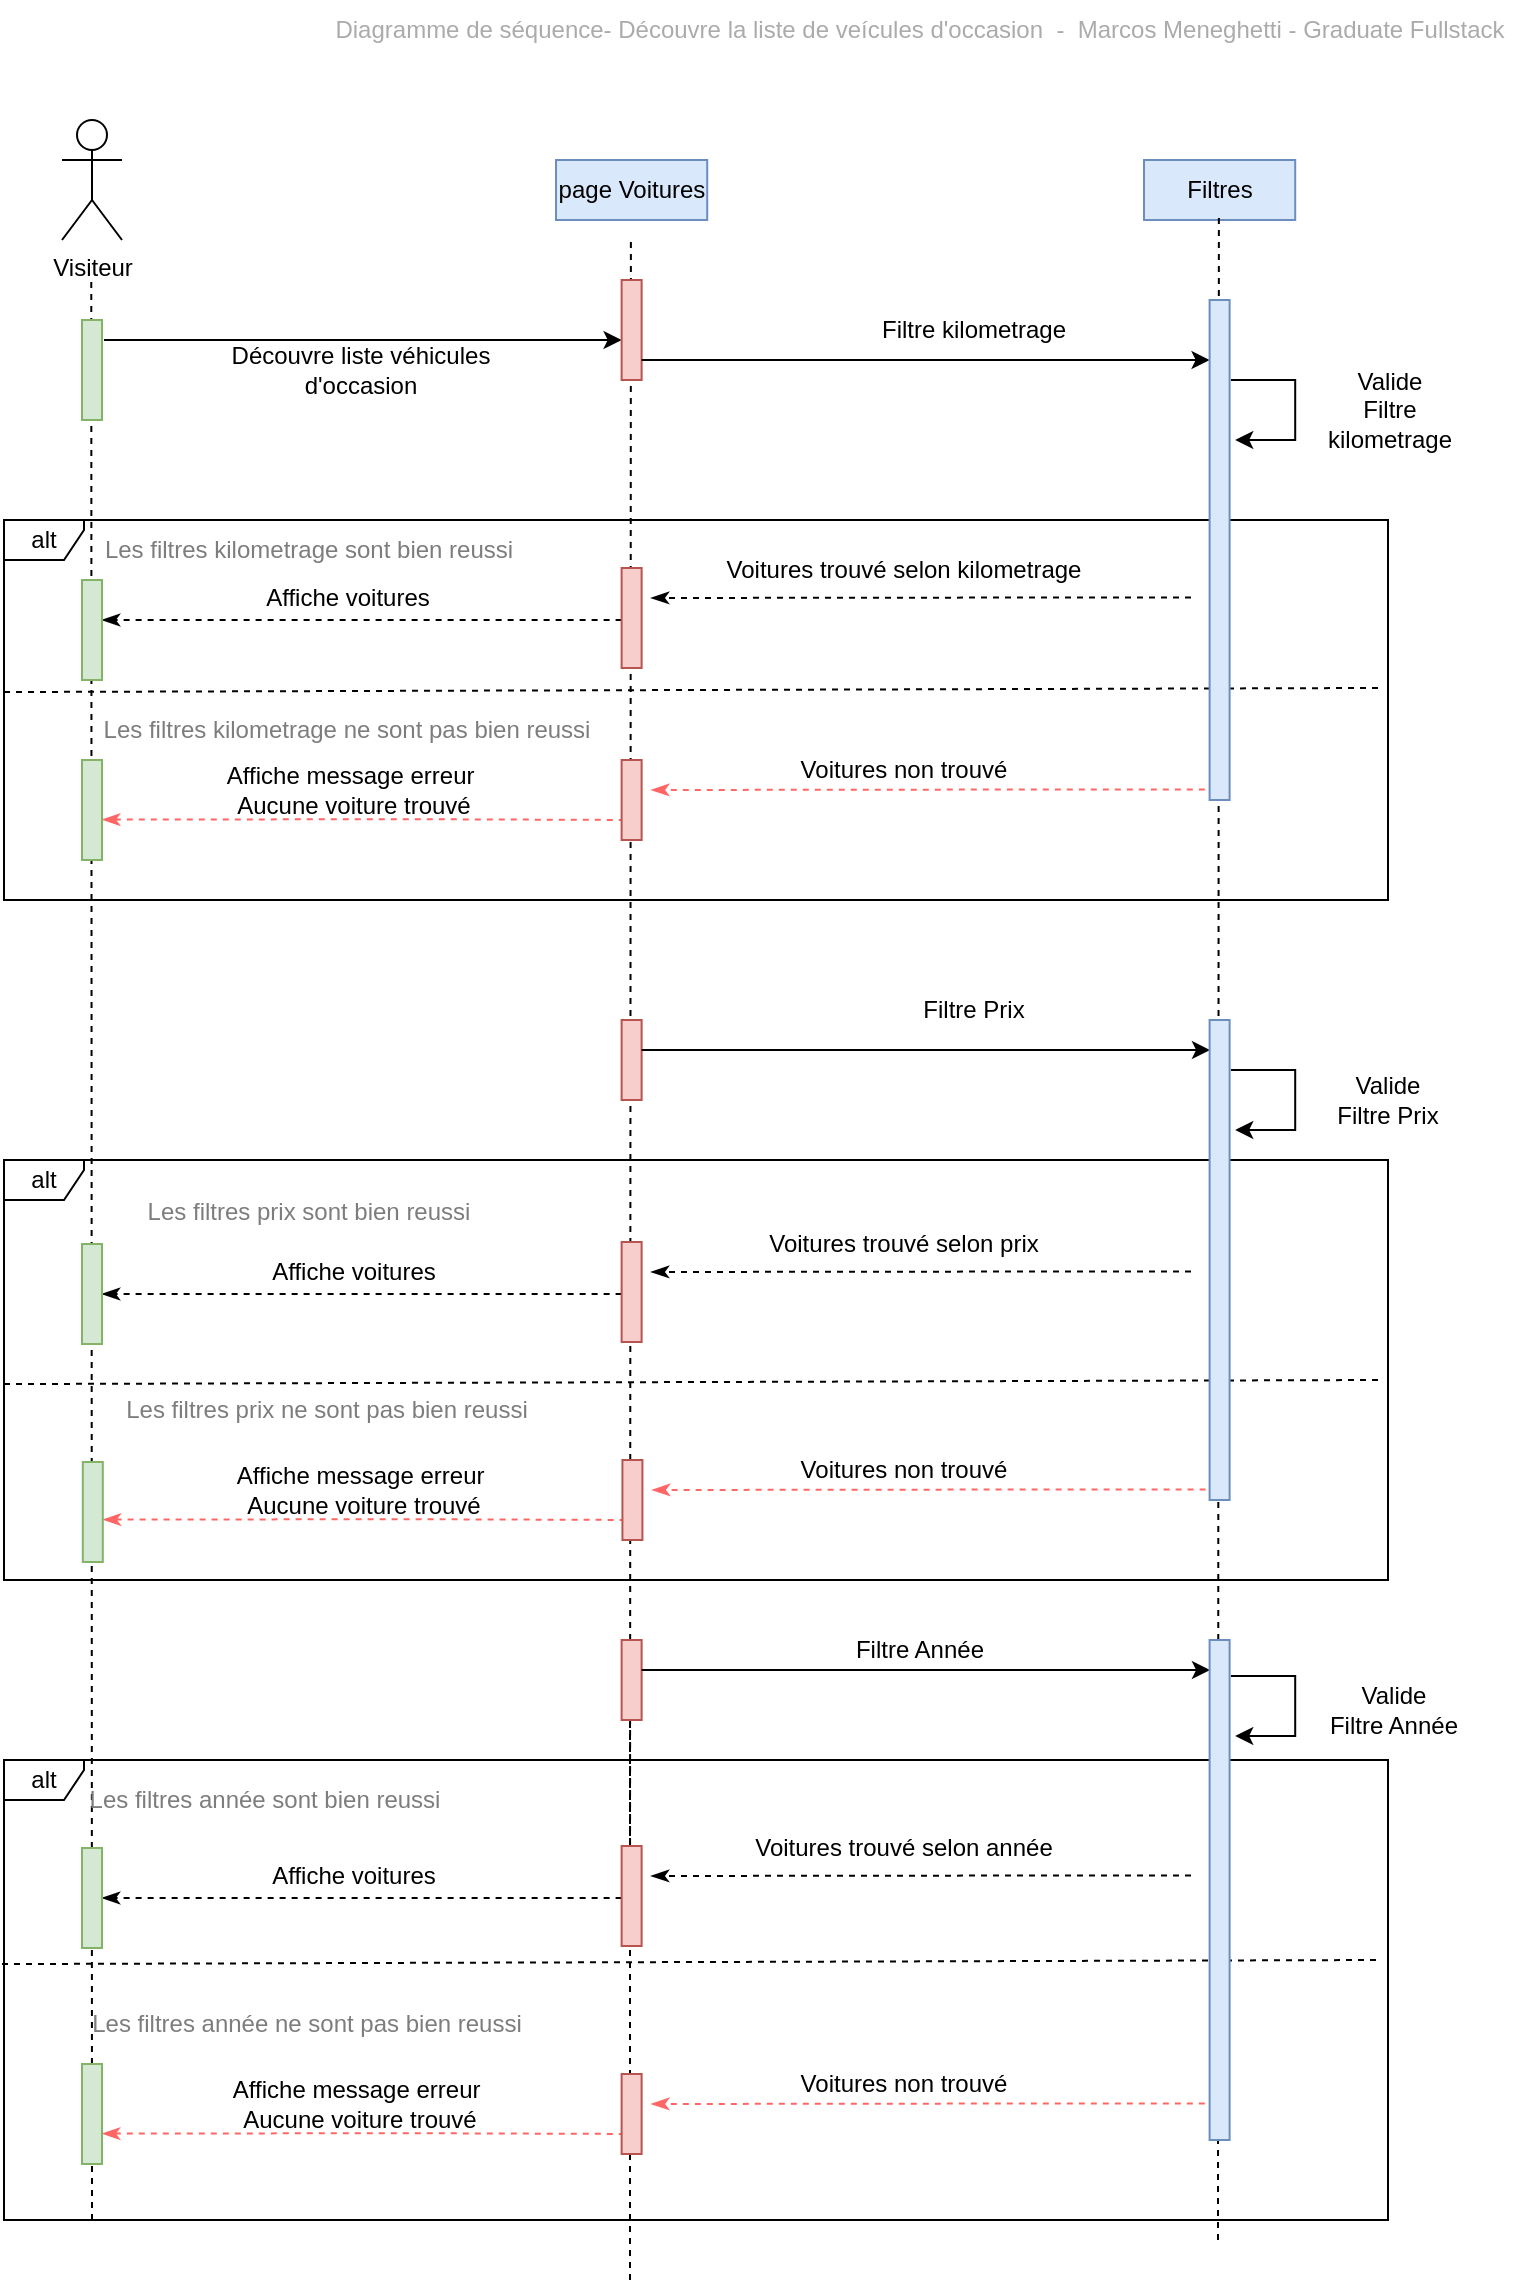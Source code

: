<mxfile pages="2">
    <diagram name="Page-1" id="PWhBi2eLa0c5Ziiqytqa">
        <mxGraphModel dx="973" dy="607" grid="1" gridSize="10" guides="1" tooltips="1" connect="1" arrows="1" fold="1" page="1" pageScale="1" pageWidth="827" pageHeight="1169" math="0" shadow="0">
            <root>
                <mxCell id="0"/>
                <mxCell id="1" parent="0"/>
                <mxCell id="nECvfhJZmOqHD13zfMiE-59" value="&lt;font color=&quot;#ababab&quot;&gt;Diagramme de séquence- Découvre la liste de veícules d'occasion&amp;nbsp; -&amp;nbsp; Marcos Meneghetti - Graduate Fullstack&lt;/font&gt;" style="text;html=1;strokeColor=none;fillColor=none;align=center;verticalAlign=middle;whiteSpace=wrap;rounded=0;" parent="1" vertex="1">
                    <mxGeometry x="220" y="10" width="596" height="30" as="geometry"/>
                </mxCell>
                <mxCell id="6YT7Y5T16hpjYgcye57W-2" value="Visiteur&lt;br&gt;" style="shape=umlActor;verticalLabelPosition=bottom;verticalAlign=top;html=1;" parent="1" vertex="1">
                    <mxGeometry x="89" y="70" width="30" height="60" as="geometry"/>
                </mxCell>
                <mxCell id="6YT7Y5T16hpjYgcye57W-3" value="page Voitures" style="text;html=1;strokeColor=#6c8ebf;fillColor=#dae8fc;align=center;verticalAlign=middle;whiteSpace=wrap;rounded=0;" parent="1" vertex="1">
                    <mxGeometry x="336.01" y="90" width="75.6" height="30" as="geometry"/>
                </mxCell>
                <mxCell id="6YT7Y5T16hpjYgcye57W-7" value="Découvre liste véhicules d'occasion" style="text;html=1;strokeColor=none;fillColor=none;align=center;verticalAlign=middle;whiteSpace=wrap;rounded=0;" parent="1" vertex="1">
                    <mxGeometry x="165.5" y="180" width="145" height="30" as="geometry"/>
                </mxCell>
                <mxCell id="6YT7Y5T16hpjYgcye57W-69" value="" style="endArrow=classicThin;dashed=1;html=1;rounded=0;endFill=1;fontColor=#FF6666;strokeColor=#FF6666;" parent="1" edge="1">
                    <mxGeometry width="50" height="50" relative="1" as="geometry">
                        <mxPoint x="666.4" y="404.8" as="sourcePoint"/>
                        <mxPoint x="383.6" y="405" as="targetPoint"/>
                        <Array as="points">
                            <mxPoint x="538.4" y="404.8"/>
                        </Array>
                    </mxGeometry>
                </mxCell>
                <mxCell id="6YT7Y5T16hpjYgcye57W-91" value="Filtres" style="text;html=1;strokeColor=#6c8ebf;fillColor=#dae8fc;align=center;verticalAlign=middle;whiteSpace=wrap;rounded=0;" parent="1" vertex="1">
                    <mxGeometry x="630" y="90" width="75.6" height="30" as="geometry"/>
                </mxCell>
                <mxCell id="6YT7Y5T16hpjYgcye57W-95" value="" style="endArrow=none;dashed=1;html=1;rounded=0;" parent="1" edge="1">
                    <mxGeometry width="50" height="50" relative="1" as="geometry">
                        <mxPoint x="373" y="980" as="sourcePoint"/>
                        <mxPoint x="373.45" y="130" as="targetPoint"/>
                    </mxGeometry>
                </mxCell>
                <mxCell id="6YT7Y5T16hpjYgcye57W-96" value="" style="endArrow=classic;html=1;rounded=0;exitX=1.1;exitY=0.2;exitDx=0;exitDy=0;exitPerimeter=0;" parent="1" source="6YT7Y5T16hpjYgcye57W-29" target="6YT7Y5T16hpjYgcye57W-92" edge="1">
                    <mxGeometry width="50" height="50" relative="1" as="geometry">
                        <mxPoint x="550" y="320" as="sourcePoint"/>
                        <mxPoint x="600" y="270" as="targetPoint"/>
                    </mxGeometry>
                </mxCell>
                <mxCell id="6YT7Y5T16hpjYgcye57W-97" value="" style="endArrow=none;dashed=1;html=1;rounded=0;" parent="1" edge="1">
                    <mxGeometry width="50" height="50" relative="1" as="geometry">
                        <mxPoint x="104" y="1120" as="sourcePoint"/>
                        <mxPoint x="103.64" y="150" as="targetPoint"/>
                    </mxGeometry>
                </mxCell>
                <mxCell id="6YT7Y5T16hpjYgcye57W-92" value="" style="html=1;points=[];perimeter=orthogonalPerimeter;outlineConnect=0;targetShapes=umlLifeline;portConstraint=eastwest;newEdgeStyle={&quot;edgeStyle&quot;:&quot;elbowEdgeStyle&quot;,&quot;elbow&quot;:&quot;vertical&quot;,&quot;curved&quot;:0,&quot;rounded&quot;:0};fillColor=#f8cecc;strokeColor=#b85450;movable=1;resizable=1;rotatable=1;deletable=1;editable=1;locked=0;connectable=1;" parent="1" vertex="1">
                    <mxGeometry x="368.81" y="150" width="10" height="50" as="geometry"/>
                </mxCell>
                <mxCell id="6YT7Y5T16hpjYgcye57W-98" value="" style="endArrow=none;dashed=1;html=1;rounded=0;" parent="1" edge="1">
                    <mxGeometry width="50" height="50" relative="1" as="geometry">
                        <mxPoint x="667" y="1130" as="sourcePoint"/>
                        <mxPoint x="667.44" y="119" as="targetPoint"/>
                    </mxGeometry>
                </mxCell>
                <mxCell id="6YT7Y5T16hpjYgcye57W-99" value="" style="endArrow=classic;html=1;rounded=0;exitX=1.1;exitY=0.2;exitDx=0;exitDy=0;exitPerimeter=0;" parent="1" target="6YT7Y5T16hpjYgcye57W-100" edge="1">
                    <mxGeometry width="50" height="50" relative="1" as="geometry">
                        <mxPoint x="378.81" y="190" as="sourcePoint"/>
                        <mxPoint x="730" y="190" as="targetPoint"/>
                    </mxGeometry>
                </mxCell>
                <mxCell id="6YT7Y5T16hpjYgcye57W-101" value="Filtre kilometrage" style="text;html=1;strokeColor=none;fillColor=none;align=center;verticalAlign=middle;whiteSpace=wrap;rounded=0;" parent="1" vertex="1">
                    <mxGeometry x="490" y="160" width="110" height="30" as="geometry"/>
                </mxCell>
                <mxCell id="6YT7Y5T16hpjYgcye57W-102" value="" style="endArrow=classic;html=1;rounded=0;" parent="1" edge="1">
                    <mxGeometry width="50" height="50" relative="1" as="geometry">
                        <mxPoint x="673.44" y="200" as="sourcePoint"/>
                        <mxPoint x="675.6" y="230" as="targetPoint"/>
                        <Array as="points">
                            <mxPoint x="705.6" y="200"/>
                            <mxPoint x="705.6" y="230"/>
                        </Array>
                    </mxGeometry>
                </mxCell>
                <mxCell id="6YT7Y5T16hpjYgcye57W-103" value="Valide&lt;br&gt;Filtre kilometrage" style="text;html=1;strokeColor=none;fillColor=none;align=center;verticalAlign=middle;whiteSpace=wrap;rounded=0;" parent="1" vertex="1">
                    <mxGeometry x="705.6" y="200" width="94.4" height="30" as="geometry"/>
                </mxCell>
                <mxCell id="6YT7Y5T16hpjYgcye57W-104" value="alt" style="shape=umlFrame;whiteSpace=wrap;html=1;pointerEvents=0;width=40;height=20;" parent="1" vertex="1">
                    <mxGeometry x="60" y="270" width="692" height="190" as="geometry"/>
                </mxCell>
                <mxCell id="6YT7Y5T16hpjYgcye57W-105" value="" style="endArrow=classicThin;dashed=1;html=1;rounded=0;endFill=1;" parent="1" source="6YT7Y5T16hpjYgcye57W-106" edge="1">
                    <mxGeometry width="50" height="50" relative="1" as="geometry">
                        <mxPoint x="391.8" y="320" as="sourcePoint"/>
                        <mxPoint x="109" y="320" as="targetPoint"/>
                        <Array as="points">
                            <mxPoint x="263.96" y="320"/>
                        </Array>
                    </mxGeometry>
                </mxCell>
                <mxCell id="6YT7Y5T16hpjYgcye57W-106" value="" style="html=1;points=[];perimeter=orthogonalPerimeter;outlineConnect=0;targetShapes=umlLifeline;portConstraint=eastwest;newEdgeStyle={&quot;edgeStyle&quot;:&quot;elbowEdgeStyle&quot;,&quot;elbow&quot;:&quot;vertical&quot;,&quot;curved&quot;:0,&quot;rounded&quot;:0};fillColor=#f8cecc;strokeColor=#b85450;movable=1;resizable=1;rotatable=1;deletable=1;editable=1;locked=0;connectable=1;" parent="1" vertex="1">
                    <mxGeometry x="368.81" y="294" width="10" height="50" as="geometry"/>
                </mxCell>
                <mxCell id="6YT7Y5T16hpjYgcye57W-107" value="Affiche voitures" style="text;html=1;strokeColor=none;fillColor=none;align=center;verticalAlign=middle;whiteSpace=wrap;rounded=0;" parent="1" vertex="1">
                    <mxGeometry x="177.25" y="294" width="110" height="30" as="geometry"/>
                </mxCell>
                <mxCell id="6YT7Y5T16hpjYgcye57W-108" value="" style="endArrow=none;dashed=1;html=1;rounded=0;exitX=0.002;exitY=0.462;exitDx=0;exitDy=0;exitPerimeter=0;entryX=0.997;entryY=0.45;entryDx=0;entryDy=0;entryPerimeter=0;" parent="1" edge="1">
                    <mxGeometry width="50" height="50" relative="1" as="geometry">
                        <mxPoint x="60.004" y="356.02" as="sourcePoint"/>
                        <mxPoint x="748.544" y="353.98" as="targetPoint"/>
                    </mxGeometry>
                </mxCell>
                <mxCell id="6YT7Y5T16hpjYgcye57W-110" value="" style="endArrow=classicThin;dashed=1;html=1;rounded=0;endFill=1;" parent="1" edge="1">
                    <mxGeometry width="50" height="50" relative="1" as="geometry">
                        <mxPoint x="653.5" y="308.8" as="sourcePoint"/>
                        <mxPoint x="383.5" y="309" as="targetPoint"/>
                        <Array as="points">
                            <mxPoint x="548.46" y="308.8"/>
                        </Array>
                    </mxGeometry>
                </mxCell>
                <mxCell id="6YT7Y5T16hpjYgcye57W-111" value="Voitures trouvé selon kilometrage" style="text;html=1;strokeColor=none;fillColor=none;align=center;verticalAlign=middle;whiteSpace=wrap;rounded=0;" parent="1" vertex="1">
                    <mxGeometry x="420" y="280" width="180" height="30" as="geometry"/>
                </mxCell>
                <mxCell id="6YT7Y5T16hpjYgcye57W-112" value="Voitures non trouvé" style="text;html=1;strokeColor=none;fillColor=none;align=center;verticalAlign=middle;whiteSpace=wrap;rounded=0;" parent="1" vertex="1">
                    <mxGeometry x="420" y="380" width="180" height="30" as="geometry"/>
                </mxCell>
                <mxCell id="6YT7Y5T16hpjYgcye57W-113" value="Affiche message erreur&amp;nbsp;&lt;br&gt;Aucune voiture trouvé" style="text;html=1;strokeColor=none;fillColor=none;align=center;verticalAlign=middle;whiteSpace=wrap;rounded=0;" parent="1" vertex="1">
                    <mxGeometry x="145" y="390" width="180" height="30" as="geometry"/>
                </mxCell>
                <mxCell id="6YT7Y5T16hpjYgcye57W-114" value="" style="endArrow=classicThin;dashed=1;html=1;rounded=0;endFill=1;fontColor=#FF6666;strokeColor=#FF6666;" parent="1" edge="1">
                    <mxGeometry width="50" height="50" relative="1" as="geometry">
                        <mxPoint x="376.4" y="420" as="sourcePoint"/>
                        <mxPoint x="109.0" y="419.8" as="targetPoint"/>
                        <Array as="points">
                            <mxPoint x="263.8" y="419.6"/>
                        </Array>
                    </mxGeometry>
                </mxCell>
                <mxCell id="6YT7Y5T16hpjYgcye57W-109" value="" style="html=1;points=[];perimeter=orthogonalPerimeter;outlineConnect=0;targetShapes=umlLifeline;portConstraint=eastwest;newEdgeStyle={&quot;edgeStyle&quot;:&quot;elbowEdgeStyle&quot;,&quot;elbow&quot;:&quot;vertical&quot;,&quot;curved&quot;:0,&quot;rounded&quot;:0};fillColor=#f8cecc;strokeColor=#b85450;movable=1;resizable=1;rotatable=1;deletable=1;editable=1;locked=0;connectable=1;" parent="1" vertex="1">
                    <mxGeometry x="368.81" y="390" width="10" height="40" as="geometry"/>
                </mxCell>
                <mxCell id="6YT7Y5T16hpjYgcye57W-115" value="" style="endArrow=classicThin;dashed=1;html=1;rounded=0;endFill=1;fontColor=#FF6666;strokeColor=#FF6666;" parent="1" edge="1">
                    <mxGeometry width="50" height="50" relative="1" as="geometry">
                        <mxPoint x="666.8" y="754.8" as="sourcePoint"/>
                        <mxPoint x="384" y="755" as="targetPoint"/>
                        <Array as="points">
                            <mxPoint x="538.8" y="754.8"/>
                        </Array>
                    </mxGeometry>
                </mxCell>
                <mxCell id="6YT7Y5T16hpjYgcye57W-116" value="alt" style="shape=umlFrame;whiteSpace=wrap;html=1;pointerEvents=0;width=40;height=20;" parent="1" vertex="1">
                    <mxGeometry x="60" y="590" width="692" height="210" as="geometry"/>
                </mxCell>
                <mxCell id="6YT7Y5T16hpjYgcye57W-117" value="" style="endArrow=classicThin;dashed=1;html=1;rounded=0;endFill=1;" parent="1" source="6YT7Y5T16hpjYgcye57W-118" edge="1">
                    <mxGeometry width="50" height="50" relative="1" as="geometry">
                        <mxPoint x="391.8" y="657" as="sourcePoint"/>
                        <mxPoint x="109" y="657" as="targetPoint"/>
                        <Array as="points">
                            <mxPoint x="263.96" y="657"/>
                        </Array>
                    </mxGeometry>
                </mxCell>
                <mxCell id="6YT7Y5T16hpjYgcye57W-118" value="" style="html=1;points=[];perimeter=orthogonalPerimeter;outlineConnect=0;targetShapes=umlLifeline;portConstraint=eastwest;newEdgeStyle={&quot;edgeStyle&quot;:&quot;elbowEdgeStyle&quot;,&quot;elbow&quot;:&quot;vertical&quot;,&quot;curved&quot;:0,&quot;rounded&quot;:0};fillColor=#f8cecc;strokeColor=#b85450;movable=1;resizable=1;rotatable=1;deletable=1;editable=1;locked=0;connectable=1;" parent="1" vertex="1">
                    <mxGeometry x="368.81" y="631" width="10" height="50" as="geometry"/>
                </mxCell>
                <mxCell id="6YT7Y5T16hpjYgcye57W-119" value="Affiche voitures" style="text;html=1;strokeColor=none;fillColor=none;align=center;verticalAlign=middle;whiteSpace=wrap;rounded=0;" parent="1" vertex="1">
                    <mxGeometry x="180" y="631" width="110" height="30" as="geometry"/>
                </mxCell>
                <mxCell id="6YT7Y5T16hpjYgcye57W-120" value="" style="endArrow=none;dashed=1;html=1;rounded=0;exitX=0.002;exitY=0.462;exitDx=0;exitDy=0;exitPerimeter=0;entryX=0.997;entryY=0.45;entryDx=0;entryDy=0;entryPerimeter=0;" parent="1" edge="1">
                    <mxGeometry width="50" height="50" relative="1" as="geometry">
                        <mxPoint x="60.004" y="702.04" as="sourcePoint"/>
                        <mxPoint x="748.544" y="700.0" as="targetPoint"/>
                    </mxGeometry>
                </mxCell>
                <mxCell id="6YT7Y5T16hpjYgcye57W-121" value="" style="endArrow=classicThin;dashed=1;html=1;rounded=0;endFill=1;" parent="1" edge="1">
                    <mxGeometry width="50" height="50" relative="1" as="geometry">
                        <mxPoint x="653.5" y="645.8" as="sourcePoint"/>
                        <mxPoint x="383.5" y="646" as="targetPoint"/>
                        <Array as="points">
                            <mxPoint x="548.46" y="645.8"/>
                        </Array>
                    </mxGeometry>
                </mxCell>
                <mxCell id="6YT7Y5T16hpjYgcye57W-122" value="Voitures trouvé selon prix" style="text;html=1;strokeColor=none;fillColor=none;align=center;verticalAlign=middle;whiteSpace=wrap;rounded=0;" parent="1" vertex="1">
                    <mxGeometry x="420" y="617" width="180" height="30" as="geometry"/>
                </mxCell>
                <mxCell id="6YT7Y5T16hpjYgcye57W-123" value="Voitures non trouvé" style="text;html=1;strokeColor=none;fillColor=none;align=center;verticalAlign=middle;whiteSpace=wrap;rounded=0;" parent="1" vertex="1">
                    <mxGeometry x="420.4" y="730" width="180" height="30" as="geometry"/>
                </mxCell>
                <mxCell id="6YT7Y5T16hpjYgcye57W-124" value="Affiche message erreur&amp;nbsp;&lt;br&gt;Aucune voiture trouvé" style="text;html=1;strokeColor=none;fillColor=none;align=center;verticalAlign=middle;whiteSpace=wrap;rounded=0;" parent="1" vertex="1">
                    <mxGeometry x="110" y="740" width="260" height="30" as="geometry"/>
                </mxCell>
                <mxCell id="6YT7Y5T16hpjYgcye57W-125" value="" style="endArrow=classicThin;dashed=1;html=1;rounded=0;endFill=1;fontColor=#FF6666;strokeColor=#FF6666;" parent="1" edge="1">
                    <mxGeometry width="50" height="50" relative="1" as="geometry">
                        <mxPoint x="376.8" y="770" as="sourcePoint"/>
                        <mxPoint x="109.4" y="769.8" as="targetPoint"/>
                        <Array as="points">
                            <mxPoint x="264.2" y="769.6"/>
                        </Array>
                    </mxGeometry>
                </mxCell>
                <mxCell id="6YT7Y5T16hpjYgcye57W-126" value="" style="html=1;points=[];perimeter=orthogonalPerimeter;outlineConnect=0;targetShapes=umlLifeline;portConstraint=eastwest;newEdgeStyle={&quot;edgeStyle&quot;:&quot;elbowEdgeStyle&quot;,&quot;elbow&quot;:&quot;vertical&quot;,&quot;curved&quot;:0,&quot;rounded&quot;:0};fillColor=#f8cecc;strokeColor=#b85450;movable=1;resizable=1;rotatable=1;deletable=1;editable=1;locked=0;connectable=1;" parent="1" vertex="1">
                    <mxGeometry x="369.21" y="740" width="10" height="40" as="geometry"/>
                </mxCell>
                <mxCell id="6YT7Y5T16hpjYgcye57W-127" value="" style="html=1;points=[];perimeter=orthogonalPerimeter;outlineConnect=0;targetShapes=umlLifeline;portConstraint=eastwest;newEdgeStyle={&quot;edgeStyle&quot;:&quot;elbowEdgeStyle&quot;,&quot;elbow&quot;:&quot;vertical&quot;,&quot;curved&quot;:0,&quot;rounded&quot;:0};fillColor=#f8cecc;strokeColor=#b85450;movable=1;resizable=1;rotatable=1;deletable=1;editable=1;locked=0;connectable=1;" parent="1" vertex="1">
                    <mxGeometry x="368.81" y="520" width="10" height="40" as="geometry"/>
                </mxCell>
                <mxCell id="6YT7Y5T16hpjYgcye57W-129" value="" style="endArrow=classic;html=1;rounded=0;exitX=1.1;exitY=0.2;exitDx=0;exitDy=0;exitPerimeter=0;" parent="1" edge="1">
                    <mxGeometry width="50" height="50" relative="1" as="geometry">
                        <mxPoint x="378.81" y="535" as="sourcePoint"/>
                        <mxPoint x="663" y="535" as="targetPoint"/>
                    </mxGeometry>
                </mxCell>
                <mxCell id="6YT7Y5T16hpjYgcye57W-130" value="Filtre Prix" style="text;html=1;strokeColor=none;fillColor=none;align=center;verticalAlign=middle;whiteSpace=wrap;rounded=0;" parent="1" vertex="1">
                    <mxGeometry x="490" y="500" width="110" height="30" as="geometry"/>
                </mxCell>
                <mxCell id="6YT7Y5T16hpjYgcye57W-131" value="" style="endArrow=classic;html=1;rounded=0;" parent="1" edge="1">
                    <mxGeometry width="50" height="50" relative="1" as="geometry">
                        <mxPoint x="673.44" y="545" as="sourcePoint"/>
                        <mxPoint x="675.6" y="575" as="targetPoint"/>
                        <Array as="points">
                            <mxPoint x="705.6" y="545"/>
                            <mxPoint x="705.6" y="575"/>
                        </Array>
                    </mxGeometry>
                </mxCell>
                <mxCell id="6YT7Y5T16hpjYgcye57W-132" value="Valide&lt;br&gt;Filtre Prix" style="text;html=1;strokeColor=none;fillColor=none;align=center;verticalAlign=middle;whiteSpace=wrap;rounded=0;" parent="1" vertex="1">
                    <mxGeometry x="720" y="545" width="64.4" height="30" as="geometry"/>
                </mxCell>
                <mxCell id="6YT7Y5T16hpjYgcye57W-133" value="" style="html=1;points=[];perimeter=orthogonalPerimeter;outlineConnect=0;targetShapes=umlLifeline;portConstraint=eastwest;newEdgeStyle={&quot;edgeStyle&quot;:&quot;elbowEdgeStyle&quot;,&quot;elbow&quot;:&quot;vertical&quot;,&quot;curved&quot;:0,&quot;rounded&quot;:0};fillColor=#dae8fc;strokeColor=#6c8ebf;movable=1;resizable=1;rotatable=1;deletable=1;editable=1;locked=0;connectable=1;" parent="1" vertex="1">
                    <mxGeometry x="662.8" y="520" width="10" height="240" as="geometry"/>
                </mxCell>
                <mxCell id="6YT7Y5T16hpjYgcye57W-29" value="" style="html=1;points=[];perimeter=orthogonalPerimeter;outlineConnect=0;targetShapes=umlLifeline;portConstraint=eastwest;newEdgeStyle={&quot;edgeStyle&quot;:&quot;elbowEdgeStyle&quot;,&quot;elbow&quot;:&quot;vertical&quot;,&quot;curved&quot;:0,&quot;rounded&quot;:0};fillColor=#d5e8d4;strokeColor=#82b366;movable=1;resizable=1;rotatable=1;deletable=1;editable=1;locked=0;connectable=1;" parent="1" vertex="1">
                    <mxGeometry x="99" y="170" width="10" height="50" as="geometry"/>
                </mxCell>
                <mxCell id="6YT7Y5T16hpjYgcye57W-134" value="" style="html=1;points=[];perimeter=orthogonalPerimeter;outlineConnect=0;targetShapes=umlLifeline;portConstraint=eastwest;newEdgeStyle={&quot;edgeStyle&quot;:&quot;elbowEdgeStyle&quot;,&quot;elbow&quot;:&quot;vertical&quot;,&quot;curved&quot;:0,&quot;rounded&quot;:0};fillColor=#d5e8d4;strokeColor=#82b366;movable=1;resizable=1;rotatable=1;deletable=1;editable=1;locked=0;connectable=1;" parent="1" vertex="1">
                    <mxGeometry x="99" y="300" width="10" height="50" as="geometry"/>
                </mxCell>
                <mxCell id="6YT7Y5T16hpjYgcye57W-137" value="" style="html=1;points=[];perimeter=orthogonalPerimeter;outlineConnect=0;targetShapes=umlLifeline;portConstraint=eastwest;newEdgeStyle={&quot;edgeStyle&quot;:&quot;elbowEdgeStyle&quot;,&quot;elbow&quot;:&quot;vertical&quot;,&quot;curved&quot;:0,&quot;rounded&quot;:0};fillColor=#d5e8d4;strokeColor=#82b366;movable=1;resizable=1;rotatable=1;deletable=1;editable=1;locked=0;connectable=1;" parent="1" vertex="1">
                    <mxGeometry x="99" y="390" width="10" height="50" as="geometry"/>
                </mxCell>
                <mxCell id="6YT7Y5T16hpjYgcye57W-138" value="" style="html=1;points=[];perimeter=orthogonalPerimeter;outlineConnect=0;targetShapes=umlLifeline;portConstraint=eastwest;newEdgeStyle={&quot;edgeStyle&quot;:&quot;elbowEdgeStyle&quot;,&quot;elbow&quot;:&quot;vertical&quot;,&quot;curved&quot;:0,&quot;rounded&quot;:0};fillColor=#d5e8d4;strokeColor=#82b366;movable=1;resizable=1;rotatable=1;deletable=1;editable=1;locked=0;connectable=1;" parent="1" vertex="1">
                    <mxGeometry x="99" y="632" width="10" height="50" as="geometry"/>
                </mxCell>
                <mxCell id="6YT7Y5T16hpjYgcye57W-139" value="" style="html=1;points=[];perimeter=orthogonalPerimeter;outlineConnect=0;targetShapes=umlLifeline;portConstraint=eastwest;newEdgeStyle={&quot;edgeStyle&quot;:&quot;elbowEdgeStyle&quot;,&quot;elbow&quot;:&quot;vertical&quot;,&quot;curved&quot;:0,&quot;rounded&quot;:0};fillColor=#d5e8d4;strokeColor=#82b366;movable=1;resizable=1;rotatable=1;deletable=1;editable=1;locked=0;connectable=1;" parent="1" vertex="1">
                    <mxGeometry x="99.4" y="741" width="10" height="50" as="geometry"/>
                </mxCell>
                <mxCell id="6YT7Y5T16hpjYgcye57W-141" value="" style="endArrow=classicThin;dashed=1;html=1;rounded=0;endFill=1;fontColor=#FF6666;strokeColor=#FF6666;" parent="1" edge="1">
                    <mxGeometry width="50" height="50" relative="1" as="geometry">
                        <mxPoint x="666.4" y="1061.8" as="sourcePoint"/>
                        <mxPoint x="383.6" y="1062" as="targetPoint"/>
                        <Array as="points">
                            <mxPoint x="538.4" y="1061.8"/>
                        </Array>
                    </mxGeometry>
                </mxCell>
                <mxCell id="6YT7Y5T16hpjYgcye57W-142" value="alt" style="shape=umlFrame;whiteSpace=wrap;html=1;pointerEvents=0;width=40;height=20;" parent="1" vertex="1">
                    <mxGeometry x="60" y="890" width="692" height="230" as="geometry"/>
                </mxCell>
                <mxCell id="6YT7Y5T16hpjYgcye57W-143" value="" style="endArrow=classicThin;dashed=1;html=1;rounded=0;endFill=1;" parent="1" source="6YT7Y5T16hpjYgcye57W-144" edge="1">
                    <mxGeometry width="50" height="50" relative="1" as="geometry">
                        <mxPoint x="391.8" y="959" as="sourcePoint"/>
                        <mxPoint x="109" y="959" as="targetPoint"/>
                        <Array as="points">
                            <mxPoint x="263.96" y="959"/>
                        </Array>
                    </mxGeometry>
                </mxCell>
                <mxCell id="6YT7Y5T16hpjYgcye57W-145" value="Affiche voitures" style="text;html=1;strokeColor=none;fillColor=none;align=center;verticalAlign=middle;whiteSpace=wrap;rounded=0;" parent="1" vertex="1">
                    <mxGeometry x="180" y="933" width="110" height="30" as="geometry"/>
                </mxCell>
                <mxCell id="6YT7Y5T16hpjYgcye57W-146" value="" style="endArrow=none;dashed=1;html=1;rounded=0;exitX=0.002;exitY=0.462;exitDx=0;exitDy=0;exitPerimeter=0;entryX=0.997;entryY=0.45;entryDx=0;entryDy=0;entryPerimeter=0;" parent="1" edge="1">
                    <mxGeometry width="50" height="50" relative="1" as="geometry">
                        <mxPoint x="59.004" y="992.04" as="sourcePoint"/>
                        <mxPoint x="747.544" y="990.0" as="targetPoint"/>
                    </mxGeometry>
                </mxCell>
                <mxCell id="6YT7Y5T16hpjYgcye57W-147" value="" style="endArrow=classicThin;dashed=1;html=1;rounded=0;endFill=1;" parent="1" edge="1">
                    <mxGeometry width="50" height="50" relative="1" as="geometry">
                        <mxPoint x="653.5" y="947.8" as="sourcePoint"/>
                        <mxPoint x="383.5" y="948" as="targetPoint"/>
                        <Array as="points">
                            <mxPoint x="548.46" y="947.8"/>
                        </Array>
                    </mxGeometry>
                </mxCell>
                <mxCell id="6YT7Y5T16hpjYgcye57W-148" value="Voitures trouvé selon année" style="text;html=1;strokeColor=none;fillColor=none;align=center;verticalAlign=middle;whiteSpace=wrap;rounded=0;" parent="1" vertex="1">
                    <mxGeometry x="420" y="919" width="180" height="30" as="geometry"/>
                </mxCell>
                <mxCell id="6YT7Y5T16hpjYgcye57W-149" value="Voitures non trouvé" style="text;html=1;strokeColor=none;fillColor=none;align=center;verticalAlign=middle;whiteSpace=wrap;rounded=0;" parent="1" vertex="1">
                    <mxGeometry x="420" y="1037" width="180" height="30" as="geometry"/>
                </mxCell>
                <mxCell id="6YT7Y5T16hpjYgcye57W-150" value="Affiche message erreur&amp;nbsp;&lt;br&gt;Aucune voiture trouvé" style="text;html=1;strokeColor=none;fillColor=none;align=center;verticalAlign=middle;whiteSpace=wrap;rounded=0;" parent="1" vertex="1">
                    <mxGeometry x="148" y="1047" width="180" height="30" as="geometry"/>
                </mxCell>
                <mxCell id="6YT7Y5T16hpjYgcye57W-151" value="" style="endArrow=classicThin;dashed=1;html=1;rounded=0;endFill=1;fontColor=#FF6666;strokeColor=#FF6666;" parent="1" edge="1">
                    <mxGeometry width="50" height="50" relative="1" as="geometry">
                        <mxPoint x="376.4" y="1077" as="sourcePoint"/>
                        <mxPoint x="109.0" y="1076.8" as="targetPoint"/>
                        <Array as="points">
                            <mxPoint x="263.8" y="1076.6"/>
                        </Array>
                    </mxGeometry>
                </mxCell>
                <mxCell id="6YT7Y5T16hpjYgcye57W-153" value="" style="endArrow=none;dashed=1;html=1;rounded=0;" parent="1" target="6YT7Y5T16hpjYgcye57W-154" edge="1">
                    <mxGeometry width="50" height="50" relative="1" as="geometry">
                        <mxPoint x="373" y="1150" as="sourcePoint"/>
                        <mxPoint x="373.45" y="500" as="targetPoint"/>
                    </mxGeometry>
                </mxCell>
                <mxCell id="6YT7Y5T16hpjYgcye57W-154" value="" style="html=1;points=[];perimeter=orthogonalPerimeter;outlineConnect=0;targetShapes=umlLifeline;portConstraint=eastwest;newEdgeStyle={&quot;edgeStyle&quot;:&quot;elbowEdgeStyle&quot;,&quot;elbow&quot;:&quot;vertical&quot;,&quot;curved&quot;:0,&quot;rounded&quot;:0};fillColor=#f8cecc;strokeColor=#b85450;movable=1;resizable=1;rotatable=1;deletable=1;editable=1;locked=0;connectable=1;" parent="1" vertex="1">
                    <mxGeometry x="368.81" y="830" width="10" height="40" as="geometry"/>
                </mxCell>
                <mxCell id="6YT7Y5T16hpjYgcye57W-155" value="" style="endArrow=classic;html=1;rounded=0;exitX=1.1;exitY=0.2;exitDx=0;exitDy=0;exitPerimeter=0;" parent="1" edge="1">
                    <mxGeometry width="50" height="50" relative="1" as="geometry">
                        <mxPoint x="378.81" y="845" as="sourcePoint"/>
                        <mxPoint x="663" y="845" as="targetPoint"/>
                    </mxGeometry>
                </mxCell>
                <mxCell id="6YT7Y5T16hpjYgcye57W-156" value="" style="endArrow=classic;html=1;rounded=0;" parent="1" edge="1">
                    <mxGeometry width="50" height="50" relative="1" as="geometry">
                        <mxPoint x="673.44" y="848" as="sourcePoint"/>
                        <mxPoint x="675.6" y="878" as="targetPoint"/>
                        <Array as="points">
                            <mxPoint x="705.6" y="848"/>
                            <mxPoint x="705.6" y="878"/>
                        </Array>
                    </mxGeometry>
                </mxCell>
                <mxCell id="6YT7Y5T16hpjYgcye57W-157" value="Valide&lt;br&gt;Filtre Année" style="text;html=1;strokeColor=none;fillColor=none;align=center;verticalAlign=middle;whiteSpace=wrap;rounded=0;" parent="1" vertex="1">
                    <mxGeometry x="720" y="850" width="70" height="30" as="geometry"/>
                </mxCell>
                <mxCell id="6YT7Y5T16hpjYgcye57W-158" value="" style="html=1;points=[];perimeter=orthogonalPerimeter;outlineConnect=0;targetShapes=umlLifeline;portConstraint=eastwest;newEdgeStyle={&quot;edgeStyle&quot;:&quot;elbowEdgeStyle&quot;,&quot;elbow&quot;:&quot;vertical&quot;,&quot;curved&quot;:0,&quot;rounded&quot;:0};fillColor=#dae8fc;strokeColor=#6c8ebf;movable=1;resizable=1;rotatable=1;deletable=1;editable=1;locked=0;connectable=1;" parent="1" vertex="1">
                    <mxGeometry x="662.8" y="830" width="10" height="250" as="geometry"/>
                </mxCell>
                <mxCell id="6YT7Y5T16hpjYgcye57W-159" value="" style="html=1;points=[];perimeter=orthogonalPerimeter;outlineConnect=0;targetShapes=umlLifeline;portConstraint=eastwest;newEdgeStyle={&quot;edgeStyle&quot;:&quot;elbowEdgeStyle&quot;,&quot;elbow&quot;:&quot;vertical&quot;,&quot;curved&quot;:0,&quot;rounded&quot;:0};fillColor=#d5e8d4;strokeColor=#82b366;movable=1;resizable=1;rotatable=1;deletable=1;editable=1;locked=0;connectable=1;" parent="1" vertex="1">
                    <mxGeometry x="99" y="934" width="10" height="50" as="geometry"/>
                </mxCell>
                <mxCell id="6YT7Y5T16hpjYgcye57W-160" value="" style="html=1;points=[];perimeter=orthogonalPerimeter;outlineConnect=0;targetShapes=umlLifeline;portConstraint=eastwest;newEdgeStyle={&quot;edgeStyle&quot;:&quot;elbowEdgeStyle&quot;,&quot;elbow&quot;:&quot;vertical&quot;,&quot;curved&quot;:0,&quot;rounded&quot;:0};fillColor=#d5e8d4;strokeColor=#82b366;movable=1;resizable=1;rotatable=1;deletable=1;editable=1;locked=0;connectable=1;" parent="1" vertex="1">
                    <mxGeometry x="99" y="1042" width="10" height="50" as="geometry"/>
                </mxCell>
                <mxCell id="6YT7Y5T16hpjYgcye57W-161" value="Filtre Année" style="text;html=1;strokeColor=none;fillColor=none;align=center;verticalAlign=middle;whiteSpace=wrap;rounded=0;" parent="1" vertex="1">
                    <mxGeometry x="463" y="820" width="110" height="30" as="geometry"/>
                </mxCell>
                <mxCell id="6YT7Y5T16hpjYgcye57W-100" value="" style="html=1;points=[];perimeter=orthogonalPerimeter;outlineConnect=0;targetShapes=umlLifeline;portConstraint=eastwest;newEdgeStyle={&quot;edgeStyle&quot;:&quot;elbowEdgeStyle&quot;,&quot;elbow&quot;:&quot;vertical&quot;,&quot;curved&quot;:0,&quot;rounded&quot;:0};fillColor=#dae8fc;strokeColor=#6c8ebf;movable=1;resizable=1;rotatable=1;deletable=1;editable=1;locked=0;connectable=1;" parent="1" vertex="1">
                    <mxGeometry x="662.8" y="160" width="10" height="250" as="geometry"/>
                </mxCell>
                <mxCell id="6YT7Y5T16hpjYgcye57W-337" value="&lt;font color=&quot;#7d7d7d&quot;&gt;Les filtres kilometrage sont bien reussi&lt;/font&gt;" style="text;html=1;strokeColor=none;fillColor=none;align=center;verticalAlign=middle;whiteSpace=wrap;rounded=0;" parent="1" vertex="1">
                    <mxGeometry x="93" y="270" width="239" height="30" as="geometry"/>
                </mxCell>
                <mxCell id="6YT7Y5T16hpjYgcye57W-144" value="" style="html=1;points=[];perimeter=orthogonalPerimeter;outlineConnect=0;targetShapes=umlLifeline;portConstraint=eastwest;newEdgeStyle={&quot;edgeStyle&quot;:&quot;elbowEdgeStyle&quot;,&quot;elbow&quot;:&quot;vertical&quot;,&quot;curved&quot;:0,&quot;rounded&quot;:0};fillColor=#f8cecc;strokeColor=#b85450;movable=1;resizable=1;rotatable=1;deletable=1;editable=1;locked=0;connectable=1;" parent="1" vertex="1">
                    <mxGeometry x="368.81" y="933" width="10" height="50" as="geometry"/>
                </mxCell>
                <mxCell id="6YT7Y5T16hpjYgcye57W-152" value="" style="html=1;points=[];perimeter=orthogonalPerimeter;outlineConnect=0;targetShapes=umlLifeline;portConstraint=eastwest;newEdgeStyle={&quot;edgeStyle&quot;:&quot;elbowEdgeStyle&quot;,&quot;elbow&quot;:&quot;vertical&quot;,&quot;curved&quot;:0,&quot;rounded&quot;:0};fillColor=#f8cecc;strokeColor=#b85450;movable=1;resizable=1;rotatable=1;deletable=1;editable=1;locked=0;connectable=1;" parent="1" vertex="1">
                    <mxGeometry x="368.81" y="1047" width="10" height="40" as="geometry"/>
                </mxCell>
                <mxCell id="6YT7Y5T16hpjYgcye57W-339" value="&lt;font color=&quot;#7d7d7d&quot;&gt;Les filtres kilometrage ne sont pas bien reussi&lt;/font&gt;" style="text;html=1;strokeColor=none;fillColor=none;align=center;verticalAlign=middle;whiteSpace=wrap;rounded=0;" parent="1" vertex="1">
                    <mxGeometry x="102.75" y="360" width="257" height="30" as="geometry"/>
                </mxCell>
                <mxCell id="6YT7Y5T16hpjYgcye57W-340" value="&lt;font color=&quot;#7d7d7d&quot;&gt;Les filtres prix sont bien reussi&lt;/font&gt;" style="text;html=1;strokeColor=none;fillColor=none;align=center;verticalAlign=middle;whiteSpace=wrap;rounded=0;" parent="1" vertex="1">
                    <mxGeometry x="93" y="601" width="239" height="30" as="geometry"/>
                </mxCell>
                <mxCell id="6YT7Y5T16hpjYgcye57W-341" value="&lt;font color=&quot;#7d7d7d&quot;&gt;Les filtres prix ne sont pas bien reussi&lt;/font&gt;" style="text;html=1;strokeColor=none;fillColor=none;align=center;verticalAlign=middle;whiteSpace=wrap;rounded=0;" parent="1" vertex="1">
                    <mxGeometry x="93" y="700" width="257" height="30" as="geometry"/>
                </mxCell>
                <mxCell id="6YT7Y5T16hpjYgcye57W-342" value="&lt;font color=&quot;#7d7d7d&quot;&gt;Les filtres année sont bien reussi&lt;/font&gt;" style="text;html=1;strokeColor=none;fillColor=none;align=center;verticalAlign=middle;whiteSpace=wrap;rounded=0;" parent="1" vertex="1">
                    <mxGeometry x="71" y="894.5" width="239" height="30" as="geometry"/>
                </mxCell>
                <mxCell id="6YT7Y5T16hpjYgcye57W-343" value="&lt;font color=&quot;#7d7d7d&quot;&gt;Les filtres année ne sont pas bien reussi&lt;/font&gt;" style="text;html=1;strokeColor=none;fillColor=none;align=center;verticalAlign=middle;whiteSpace=wrap;rounded=0;" parent="1" vertex="1">
                    <mxGeometry x="83.01" y="1007" width="257" height="30" as="geometry"/>
                </mxCell>
            </root>
        </mxGraphModel>
    </diagram>
    <diagram id="bj9RakxovIg0wPSclFXY" name="Page-2">
        <mxGraphModel dx="973" dy="-562" grid="1" gridSize="10" guides="1" tooltips="1" connect="1" arrows="1" fold="1" page="1" pageScale="1" pageWidth="827" pageHeight="1169" math="0" shadow="0">
            <root>
                <mxCell id="0"/>
                <mxCell id="1" parent="0"/>
                <mxCell id="UQ2MulQ3P8D4iQqI1dng-1" value="&lt;font color=&quot;#ababab&quot;&gt;Diagramme de séquence- formulaire a propos d'une voiture&amp;nbsp; -&amp;nbsp; Marcos Meneghetti - Graduate Fullstack&lt;/font&gt;" style="text;html=1;strokeColor=none;fillColor=none;align=center;verticalAlign=middle;whiteSpace=wrap;rounded=0;" parent="1" vertex="1">
                    <mxGeometry x="196" y="1190" width="596" height="30" as="geometry"/>
                </mxCell>
                <mxCell id="UQ2MulQ3P8D4iQqI1dng-2" value="Visiteur&lt;br&gt;" style="shape=umlActor;verticalLabelPosition=bottom;verticalAlign=top;html=1;" parent="1" vertex="1">
                    <mxGeometry x="93" y="1250" width="30" height="60" as="geometry"/>
                </mxCell>
                <mxCell id="UQ2MulQ3P8D4iQqI1dng-3" value="page voiture contact" style="text;html=1;strokeColor=#6c8ebf;fillColor=#dae8fc;align=center;verticalAlign=middle;whiteSpace=wrap;rounded=0;" parent="1" vertex="1">
                    <mxGeometry x="340.01" y="1270" width="75.6" height="30" as="geometry"/>
                </mxCell>
                <mxCell id="UQ2MulQ3P8D4iQqI1dng-4" value="Entre le nom" style="text;html=1;strokeColor=none;fillColor=none;align=center;verticalAlign=middle;whiteSpace=wrap;rounded=0;" parent="1" vertex="1">
                    <mxGeometry x="187" y="1343" width="88.5" height="10" as="geometry"/>
                </mxCell>
                <mxCell id="UQ2MulQ3P8D4iQqI1dng-5" value="email" style="text;html=1;strokeColor=#6c8ebf;fillColor=#dae8fc;align=center;verticalAlign=middle;whiteSpace=wrap;rounded=0;" parent="1" vertex="1">
                    <mxGeometry x="634" y="1270" width="75.6" height="30" as="geometry"/>
                </mxCell>
                <mxCell id="UQ2MulQ3P8D4iQqI1dng-6" value="" style="endArrow=none;dashed=1;html=1;rounded=0;" parent="1" source="UQ2MulQ3P8D4iQqI1dng-36" edge="1">
                    <mxGeometry width="50" height="50" relative="1" as="geometry">
                        <mxPoint x="377" y="2160" as="sourcePoint"/>
                        <mxPoint x="377.45" y="1310" as="targetPoint"/>
                    </mxGeometry>
                </mxCell>
                <mxCell id="UQ2MulQ3P8D4iQqI1dng-7" value="" style="endArrow=classic;html=1;rounded=0;exitX=1.1;exitY=0.2;exitDx=0;exitDy=0;exitPerimeter=0;" parent="1" source="UQ2MulQ3P8D4iQqI1dng-15" target="UQ2MulQ3P8D4iQqI1dng-9" edge="1">
                    <mxGeometry width="50" height="50" relative="1" as="geometry">
                        <mxPoint x="554" y="1500" as="sourcePoint"/>
                        <mxPoint x="604" y="1450" as="targetPoint"/>
                    </mxGeometry>
                </mxCell>
                <mxCell id="UQ2MulQ3P8D4iQqI1dng-8" value="" style="endArrow=none;dashed=1;html=1;rounded=0;" parent="1" source="UQ2MulQ3P8D4iQqI1dng-25" edge="1">
                    <mxGeometry width="50" height="50" relative="1" as="geometry">
                        <mxPoint x="108" y="2180" as="sourcePoint"/>
                        <mxPoint x="107.64" y="1330" as="targetPoint"/>
                    </mxGeometry>
                </mxCell>
                <mxCell id="UQ2MulQ3P8D4iQqI1dng-9" value="" style="html=1;points=[];perimeter=orthogonalPerimeter;outlineConnect=0;targetShapes=umlLifeline;portConstraint=eastwest;newEdgeStyle={&quot;edgeStyle&quot;:&quot;elbowEdgeStyle&quot;,&quot;elbow&quot;:&quot;vertical&quot;,&quot;curved&quot;:0,&quot;rounded&quot;:0};fillColor=#f8cecc;strokeColor=#b85450;movable=1;resizable=1;rotatable=1;deletable=1;editable=1;locked=0;connectable=1;" parent="1" vertex="1">
                    <mxGeometry x="372.81" y="1330" width="10" height="50" as="geometry"/>
                </mxCell>
                <mxCell id="UQ2MulQ3P8D4iQqI1dng-10" value="" style="endArrow=none;dashed=1;html=1;rounded=0;" parent="1" source="UQ2MulQ3P8D4iQqI1dng-48" edge="1">
                    <mxGeometry width="50" height="50" relative="1" as="geometry">
                        <mxPoint x="671" y="2180.833" as="sourcePoint"/>
                        <mxPoint x="671.44" y="1299" as="targetPoint"/>
                    </mxGeometry>
                </mxCell>
                <mxCell id="UQ2MulQ3P8D4iQqI1dng-11" value="" style="endArrow=classic;html=1;rounded=0;exitX=1.1;exitY=0.2;exitDx=0;exitDy=0;exitPerimeter=0;" parent="1" edge="1">
                    <mxGeometry width="50" height="50" relative="1" as="geometry">
                        <mxPoint x="382.81" y="1660" as="sourcePoint"/>
                        <mxPoint x="666.8" y="1660" as="targetPoint"/>
                    </mxGeometry>
                </mxCell>
                <mxCell id="UQ2MulQ3P8D4iQqI1dng-12" value="Envoye les informations du formulaire" style="text;html=1;strokeColor=none;fillColor=none;align=center;verticalAlign=middle;whiteSpace=wrap;rounded=0;" parent="1" vertex="1">
                    <mxGeometry x="408" y="1630" width="230" height="30" as="geometry"/>
                </mxCell>
                <mxCell id="UQ2MulQ3P8D4iQqI1dng-13" value="" style="endArrow=classic;html=1;rounded=0;" parent="1" edge="1">
                    <mxGeometry width="50" height="50" relative="1" as="geometry">
                        <mxPoint x="676.8" y="1678" as="sourcePoint"/>
                        <mxPoint x="678.96" y="1708" as="targetPoint"/>
                        <Array as="points">
                            <mxPoint x="708.96" y="1678"/>
                            <mxPoint x="708.96" y="1708"/>
                        </Array>
                    </mxGeometry>
                </mxCell>
                <mxCell id="UQ2MulQ3P8D4iQqI1dng-14" value="valider&lt;br&gt;formulaire" style="text;html=1;strokeColor=none;fillColor=none;align=center;verticalAlign=middle;whiteSpace=wrap;rounded=0;" parent="1" vertex="1">
                    <mxGeometry x="720" y="1678" width="58.4" height="30" as="geometry"/>
                </mxCell>
                <mxCell id="UQ2MulQ3P8D4iQqI1dng-15" value="" style="html=1;points=[];perimeter=orthogonalPerimeter;outlineConnect=0;targetShapes=umlLifeline;portConstraint=eastwest;newEdgeStyle={&quot;edgeStyle&quot;:&quot;elbowEdgeStyle&quot;,&quot;elbow&quot;:&quot;vertical&quot;,&quot;curved&quot;:0,&quot;rounded&quot;:0};fillColor=#d5e8d4;strokeColor=#82b366;movable=1;resizable=1;rotatable=1;deletable=1;editable=1;locked=0;connectable=1;" parent="1" vertex="1">
                    <mxGeometry x="103" y="1350" width="10" height="30" as="geometry"/>
                </mxCell>
                <mxCell id="UQ2MulQ3P8D4iQqI1dng-16" value="alt" style="shape=umlFrame;whiteSpace=wrap;html=1;pointerEvents=0;width=40;height=20;" parent="1" vertex="1">
                    <mxGeometry x="48" y="1720" width="692" height="270" as="geometry"/>
                </mxCell>
                <mxCell id="UQ2MulQ3P8D4iQqI1dng-17" value="" style="endArrow=classicThin;dashed=1;html=1;rounded=0;endFill=1;" parent="1" edge="1">
                    <mxGeometry width="50" height="50" relative="1" as="geometry">
                        <mxPoint x="670.23" y="1778.7" as="sourcePoint"/>
                        <mxPoint x="382.81" y="1778.57" as="targetPoint"/>
                        <Array as="points">
                            <mxPoint x="565.38" y="1778.7"/>
                        </Array>
                    </mxGeometry>
                </mxCell>
                <mxCell id="UQ2MulQ3P8D4iQqI1dng-18" value="" style="endArrow=none;dashed=1;html=1;rounded=0;exitX=0.002;exitY=0.462;exitDx=0;exitDy=0;exitPerimeter=0;entryX=0.997;entryY=0.45;entryDx=0;entryDy=0;entryPerimeter=0;" parent="1" edge="1">
                    <mxGeometry width="50" height="50" relative="1" as="geometry">
                        <mxPoint x="51.464" y="1822.04" as="sourcePoint"/>
                        <mxPoint x="740.004" y="1820" as="targetPoint"/>
                    </mxGeometry>
                </mxCell>
                <mxCell id="UQ2MulQ3P8D4iQqI1dng-19" value="" style="endArrow=classicThin;dashed=1;html=1;rounded=0;endFill=1;fontColor=#FF6666;strokeColor=#FF6666;" parent="1" edge="1">
                    <mxGeometry width="50" height="50" relative="1" as="geometry">
                        <mxPoint x="378" y="1910" as="sourcePoint"/>
                        <mxPoint x="114.41" y="1909.63" as="targetPoint"/>
                        <Array as="points">
                            <mxPoint x="269.21" y="1909.43"/>
                        </Array>
                    </mxGeometry>
                </mxCell>
                <mxCell id="UQ2MulQ3P8D4iQqI1dng-20" value="" style="endArrow=classicThin;dashed=1;html=1;rounded=0;endFill=1;" parent="1" edge="1">
                    <mxGeometry width="50" height="50" relative="1" as="geometry">
                        <mxPoint x="373.81" y="1785" as="sourcePoint"/>
                        <mxPoint x="114" y="1785" as="targetPoint"/>
                        <Array as="points">
                            <mxPoint x="268.96" y="1785"/>
                        </Array>
                    </mxGeometry>
                </mxCell>
                <mxCell id="UQ2MulQ3P8D4iQqI1dng-21" value="Affiche message Merci pour votre e-mail" style="text;html=1;strokeColor=none;fillColor=none;align=center;verticalAlign=middle;whiteSpace=wrap;rounded=0;" parent="1" vertex="1">
                    <mxGeometry x="121.5" y="1768.5" width="233" height="10" as="geometry"/>
                </mxCell>
                <mxCell id="UQ2MulQ3P8D4iQqI1dng-22" value="Entre prénom" style="text;html=1;strokeColor=none;fillColor=none;align=center;verticalAlign=middle;whiteSpace=wrap;rounded=0;" parent="1" vertex="1">
                    <mxGeometry x="187" y="1407" width="88.5" height="10" as="geometry"/>
                </mxCell>
                <mxCell id="UQ2MulQ3P8D4iQqI1dng-23" value="" style="endArrow=classic;html=1;rounded=0;exitX=1.1;exitY=0.2;exitDx=0;exitDy=0;exitPerimeter=0;" parent="1" target="UQ2MulQ3P8D4iQqI1dng-36" edge="1">
                    <mxGeometry width="50" height="50" relative="1" as="geometry">
                        <mxPoint x="113" y="1420" as="sourcePoint"/>
                        <mxPoint x="603" y="1510" as="targetPoint"/>
                    </mxGeometry>
                </mxCell>
                <mxCell id="UQ2MulQ3P8D4iQqI1dng-24" value="" style="endArrow=none;dashed=1;html=1;rounded=0;" parent="1" source="UQ2MulQ3P8D4iQqI1dng-56" target="UQ2MulQ3P8D4iQqI1dng-25" edge="1">
                    <mxGeometry width="50" height="50" relative="1" as="geometry">
                        <mxPoint x="108" y="2180" as="sourcePoint"/>
                        <mxPoint x="107.64" y="1330" as="targetPoint"/>
                    </mxGeometry>
                </mxCell>
                <mxCell id="UQ2MulQ3P8D4iQqI1dng-25" value="" style="html=1;points=[];perimeter=orthogonalPerimeter;outlineConnect=0;targetShapes=umlLifeline;portConstraint=eastwest;newEdgeStyle={&quot;edgeStyle&quot;:&quot;elbowEdgeStyle&quot;,&quot;elbow&quot;:&quot;vertical&quot;,&quot;curved&quot;:0,&quot;rounded&quot;:0};fillColor=#d5e8d4;strokeColor=#82b366;movable=1;resizable=1;rotatable=1;deletable=1;editable=1;locked=0;connectable=1;" parent="1" vertex="1">
                    <mxGeometry x="103" y="1400" width="10" height="30" as="geometry"/>
                </mxCell>
                <mxCell id="UQ2MulQ3P8D4iQqI1dng-26" value="Entre email" style="text;html=1;strokeColor=none;fillColor=none;align=center;verticalAlign=middle;whiteSpace=wrap;rounded=0;" parent="1" vertex="1">
                    <mxGeometry x="188" y="1463" width="88.5" height="10" as="geometry"/>
                </mxCell>
                <mxCell id="UQ2MulQ3P8D4iQqI1dng-27" value="" style="endArrow=classic;html=1;rounded=0;exitX=1.1;exitY=0.2;exitDx=0;exitDy=0;exitPerimeter=0;" parent="1" edge="1">
                    <mxGeometry width="50" height="50" relative="1" as="geometry">
                        <mxPoint x="114" y="1476" as="sourcePoint"/>
                        <mxPoint x="372.81" y="1476" as="targetPoint"/>
                    </mxGeometry>
                </mxCell>
                <mxCell id="UQ2MulQ3P8D4iQqI1dng-28" value="" style="html=1;points=[];perimeter=orthogonalPerimeter;outlineConnect=0;targetShapes=umlLifeline;portConstraint=eastwest;newEdgeStyle={&quot;edgeStyle&quot;:&quot;elbowEdgeStyle&quot;,&quot;elbow&quot;:&quot;vertical&quot;,&quot;curved&quot;:0,&quot;rounded&quot;:0};fillColor=#d5e8d4;strokeColor=#82b366;movable=1;resizable=1;rotatable=1;deletable=1;editable=1;locked=0;connectable=1;" parent="1" vertex="1">
                    <mxGeometry x="104" y="1456" width="10" height="30" as="geometry"/>
                </mxCell>
                <mxCell id="UQ2MulQ3P8D4iQqI1dng-29" value="Entre téléphone" style="text;html=1;strokeColor=none;fillColor=none;align=center;verticalAlign=middle;whiteSpace=wrap;rounded=0;" parent="1" vertex="1">
                    <mxGeometry x="188" y="1525" width="88.5" height="10" as="geometry"/>
                </mxCell>
                <mxCell id="UQ2MulQ3P8D4iQqI1dng-30" value="" style="endArrow=classic;html=1;rounded=0;exitX=1.1;exitY=0.2;exitDx=0;exitDy=0;exitPerimeter=0;" parent="1" edge="1">
                    <mxGeometry width="50" height="50" relative="1" as="geometry">
                        <mxPoint x="114" y="1538" as="sourcePoint"/>
                        <mxPoint x="372.81" y="1538" as="targetPoint"/>
                    </mxGeometry>
                </mxCell>
                <mxCell id="UQ2MulQ3P8D4iQqI1dng-31" value="" style="html=1;points=[];perimeter=orthogonalPerimeter;outlineConnect=0;targetShapes=umlLifeline;portConstraint=eastwest;newEdgeStyle={&quot;edgeStyle&quot;:&quot;elbowEdgeStyle&quot;,&quot;elbow&quot;:&quot;vertical&quot;,&quot;curved&quot;:0,&quot;rounded&quot;:0};fillColor=#d5e8d4;strokeColor=#82b366;movable=1;resizable=1;rotatable=1;deletable=1;editable=1;locked=0;connectable=1;" parent="1" vertex="1">
                    <mxGeometry x="104" y="1518" width="10" height="30" as="geometry"/>
                </mxCell>
                <mxCell id="UQ2MulQ3P8D4iQqI1dng-32" value="Entre sujet" style="text;html=1;strokeColor=none;fillColor=none;align=center;verticalAlign=middle;whiteSpace=wrap;rounded=0;" parent="1" vertex="1">
                    <mxGeometry x="187" y="1595" width="88.5" height="10" as="geometry"/>
                </mxCell>
                <mxCell id="UQ2MulQ3P8D4iQqI1dng-33" value="" style="endArrow=classic;html=1;rounded=0;exitX=1.1;exitY=0.2;exitDx=0;exitDy=0;exitPerimeter=0;" parent="1" edge="1">
                    <mxGeometry width="50" height="50" relative="1" as="geometry">
                        <mxPoint x="113" y="1608" as="sourcePoint"/>
                        <mxPoint x="371.81" y="1608" as="targetPoint"/>
                    </mxGeometry>
                </mxCell>
                <mxCell id="UQ2MulQ3P8D4iQqI1dng-34" value="" style="html=1;points=[];perimeter=orthogonalPerimeter;outlineConnect=0;targetShapes=umlLifeline;portConstraint=eastwest;newEdgeStyle={&quot;edgeStyle&quot;:&quot;elbowEdgeStyle&quot;,&quot;elbow&quot;:&quot;vertical&quot;,&quot;curved&quot;:0,&quot;rounded&quot;:0};fillColor=#d5e8d4;strokeColor=#82b366;movable=1;resizable=1;rotatable=1;deletable=1;editable=1;locked=0;connectable=1;" parent="1" vertex="1">
                    <mxGeometry x="103" y="1588" width="10" height="30" as="geometry"/>
                </mxCell>
                <mxCell id="UQ2MulQ3P8D4iQqI1dng-35" value="" style="endArrow=none;dashed=1;html=1;rounded=0;" parent="1" source="UQ2MulQ3P8D4iQqI1dng-38" target="UQ2MulQ3P8D4iQqI1dng-36" edge="1">
                    <mxGeometry width="50" height="50" relative="1" as="geometry">
                        <mxPoint x="377" y="2160" as="sourcePoint"/>
                        <mxPoint x="377.45" y="1310" as="targetPoint"/>
                    </mxGeometry>
                </mxCell>
                <mxCell id="UQ2MulQ3P8D4iQqI1dng-36" value="" style="html=1;points=[];perimeter=orthogonalPerimeter;outlineConnect=0;targetShapes=umlLifeline;portConstraint=eastwest;newEdgeStyle={&quot;edgeStyle&quot;:&quot;elbowEdgeStyle&quot;,&quot;elbow&quot;:&quot;vertical&quot;,&quot;curved&quot;:0,&quot;rounded&quot;:0};fillColor=#f8cecc;strokeColor=#b85450;movable=1;resizable=1;rotatable=1;deletable=1;editable=1;locked=0;connectable=1;" parent="1" vertex="1">
                    <mxGeometry x="371.81" y="1400" width="10" height="40" as="geometry"/>
                </mxCell>
                <mxCell id="UQ2MulQ3P8D4iQqI1dng-37" value="" style="endArrow=none;dashed=1;html=1;rounded=0;" parent="1" source="UQ2MulQ3P8D4iQqI1dng-40" target="UQ2MulQ3P8D4iQqI1dng-38" edge="1">
                    <mxGeometry width="50" height="50" relative="1" as="geometry">
                        <mxPoint x="377" y="2146" as="sourcePoint"/>
                        <mxPoint x="377" y="1426" as="targetPoint"/>
                    </mxGeometry>
                </mxCell>
                <mxCell id="UQ2MulQ3P8D4iQqI1dng-38" value="" style="html=1;points=[];perimeter=orthogonalPerimeter;outlineConnect=0;targetShapes=umlLifeline;portConstraint=eastwest;newEdgeStyle={&quot;edgeStyle&quot;:&quot;elbowEdgeStyle&quot;,&quot;elbow&quot;:&quot;vertical&quot;,&quot;curved&quot;:0,&quot;rounded&quot;:0};fillColor=#f8cecc;strokeColor=#b85450;movable=1;resizable=1;rotatable=1;deletable=1;editable=1;locked=0;connectable=1;" parent="1" vertex="1">
                    <mxGeometry x="371.81" y="1456" width="10" height="40" as="geometry"/>
                </mxCell>
                <mxCell id="UQ2MulQ3P8D4iQqI1dng-39" value="" style="endArrow=none;dashed=1;html=1;rounded=0;" parent="1" source="UQ2MulQ3P8D4iQqI1dng-42" target="UQ2MulQ3P8D4iQqI1dng-40" edge="1">
                    <mxGeometry width="50" height="50" relative="1" as="geometry">
                        <mxPoint x="377" y="2138" as="sourcePoint"/>
                        <mxPoint x="377" y="1488" as="targetPoint"/>
                    </mxGeometry>
                </mxCell>
                <mxCell id="UQ2MulQ3P8D4iQqI1dng-40" value="" style="html=1;points=[];perimeter=orthogonalPerimeter;outlineConnect=0;targetShapes=umlLifeline;portConstraint=eastwest;newEdgeStyle={&quot;edgeStyle&quot;:&quot;elbowEdgeStyle&quot;,&quot;elbow&quot;:&quot;vertical&quot;,&quot;curved&quot;:0,&quot;rounded&quot;:0};fillColor=#f8cecc;strokeColor=#b85450;movable=1;resizable=1;rotatable=1;deletable=1;editable=1;locked=0;connectable=1;" parent="1" vertex="1">
                    <mxGeometry x="371.81" y="1518" width="10" height="40" as="geometry"/>
                </mxCell>
                <mxCell id="UQ2MulQ3P8D4iQqI1dng-41" value="" style="endArrow=none;dashed=1;html=1;rounded=0;" parent="1" source="UQ2MulQ3P8D4iQqI1dng-50" target="UQ2MulQ3P8D4iQqI1dng-42" edge="1">
                    <mxGeometry width="50" height="50" relative="1" as="geometry">
                        <mxPoint x="377" y="2160" as="sourcePoint"/>
                        <mxPoint x="377" y="1580" as="targetPoint"/>
                    </mxGeometry>
                </mxCell>
                <mxCell id="UQ2MulQ3P8D4iQqI1dng-42" value="" style="html=1;points=[];perimeter=orthogonalPerimeter;outlineConnect=0;targetShapes=umlLifeline;portConstraint=eastwest;newEdgeStyle={&quot;edgeStyle&quot;:&quot;elbowEdgeStyle&quot;,&quot;elbow&quot;:&quot;vertical&quot;,&quot;curved&quot;:0,&quot;rounded&quot;:0};fillColor=#f8cecc;strokeColor=#b85450;movable=1;resizable=1;rotatable=1;deletable=1;editable=1;locked=0;connectable=1;" parent="1" vertex="1">
                    <mxGeometry x="371.81" y="1583" width="10" height="40" as="geometry"/>
                </mxCell>
                <mxCell id="UQ2MulQ3P8D4iQqI1dng-43" value="Entre message" style="text;html=1;strokeColor=none;fillColor=none;align=center;verticalAlign=middle;whiteSpace=wrap;rounded=0;" parent="1" vertex="1">
                    <mxGeometry x="187" y="1655" width="88.5" height="10" as="geometry"/>
                </mxCell>
                <mxCell id="UQ2MulQ3P8D4iQqI1dng-44" value="" style="endArrow=classic;html=1;rounded=0;exitX=1.1;exitY=0.2;exitDx=0;exitDy=0;exitPerimeter=0;" parent="1" edge="1">
                    <mxGeometry width="50" height="50" relative="1" as="geometry">
                        <mxPoint x="113" y="1668" as="sourcePoint"/>
                        <mxPoint x="371.81" y="1668" as="targetPoint"/>
                    </mxGeometry>
                </mxCell>
                <mxCell id="UQ2MulQ3P8D4iQqI1dng-45" value="" style="html=1;points=[];perimeter=orthogonalPerimeter;outlineConnect=0;targetShapes=umlLifeline;portConstraint=eastwest;newEdgeStyle={&quot;edgeStyle&quot;:&quot;elbowEdgeStyle&quot;,&quot;elbow&quot;:&quot;vertical&quot;,&quot;curved&quot;:0,&quot;rounded&quot;:0};fillColor=#d5e8d4;strokeColor=#82b366;movable=1;resizable=1;rotatable=1;deletable=1;editable=1;locked=0;connectable=1;" parent="1" vertex="1">
                    <mxGeometry x="103" y="1648" width="10" height="30" as="geometry"/>
                </mxCell>
                <mxCell id="UQ2MulQ3P8D4iQqI1dng-46" value="" style="html=1;points=[];perimeter=orthogonalPerimeter;outlineConnect=0;targetShapes=umlLifeline;portConstraint=eastwest;newEdgeStyle={&quot;edgeStyle&quot;:&quot;elbowEdgeStyle&quot;,&quot;elbow&quot;:&quot;vertical&quot;,&quot;curved&quot;:0,&quot;rounded&quot;:0};fillColor=#f8cecc;strokeColor=#b85450;movable=1;resizable=1;rotatable=1;deletable=1;editable=1;locked=0;connectable=1;" parent="1" vertex="1">
                    <mxGeometry x="371.81" y="1643" width="10" height="40" as="geometry"/>
                </mxCell>
                <mxCell id="UQ2MulQ3P8D4iQqI1dng-47" value="" style="endArrow=none;dashed=1;html=1;rounded=0;" parent="1" target="UQ2MulQ3P8D4iQqI1dng-48" edge="1">
                    <mxGeometry width="50" height="50" relative="1" as="geometry">
                        <mxPoint x="671" y="2020" as="sourcePoint"/>
                        <mxPoint x="671.44" y="1299" as="targetPoint"/>
                    </mxGeometry>
                </mxCell>
                <mxCell id="UQ2MulQ3P8D4iQqI1dng-48" value="" style="html=1;points=[];perimeter=orthogonalPerimeter;outlineConnect=0;targetShapes=umlLifeline;portConstraint=eastwest;newEdgeStyle={&quot;edgeStyle&quot;:&quot;elbowEdgeStyle&quot;,&quot;elbow&quot;:&quot;vertical&quot;,&quot;curved&quot;:0,&quot;rounded&quot;:0};fillColor=#dae8fc;strokeColor=#6c8ebf;movable=1;resizable=1;rotatable=1;deletable=1;editable=1;locked=0;connectable=1;" parent="1" vertex="1">
                    <mxGeometry x="666.8" y="1640" width="10" height="310" as="geometry"/>
                </mxCell>
                <mxCell id="UQ2MulQ3P8D4iQqI1dng-49" value="" style="endArrow=none;dashed=1;html=1;rounded=0;" parent="1" target="UQ2MulQ3P8D4iQqI1dng-50" edge="1">
                    <mxGeometry width="50" height="50" relative="1" as="geometry">
                        <mxPoint x="377" y="2010" as="sourcePoint"/>
                        <mxPoint x="377" y="1623" as="targetPoint"/>
                    </mxGeometry>
                </mxCell>
                <mxCell id="UQ2MulQ3P8D4iQqI1dng-50" value="" style="html=1;points=[];perimeter=orthogonalPerimeter;outlineConnect=0;targetShapes=umlLifeline;portConstraint=eastwest;newEdgeStyle={&quot;edgeStyle&quot;:&quot;elbowEdgeStyle&quot;,&quot;elbow&quot;:&quot;vertical&quot;,&quot;curved&quot;:0,&quot;rounded&quot;:0};fillColor=#f8cecc;strokeColor=#b85450;movable=1;resizable=1;rotatable=1;deletable=1;editable=1;locked=0;connectable=1;" parent="1" vertex="1">
                    <mxGeometry x="371.81" y="1759" width="10" height="40" as="geometry"/>
                </mxCell>
                <mxCell id="UQ2MulQ3P8D4iQqI1dng-51" value="E-mail envoyé" style="text;html=1;strokeColor=none;fillColor=none;align=center;verticalAlign=middle;whiteSpace=wrap;rounded=0;" parent="1" vertex="1">
                    <mxGeometry x="480" y="1750" width="97" height="30" as="geometry"/>
                </mxCell>
                <mxCell id="UQ2MulQ3P8D4iQqI1dng-52" value="" style="endArrow=classicThin;dashed=1;html=1;rounded=0;endFill=1;" parent="1" edge="1">
                    <mxGeometry width="50" height="50" relative="1" as="geometry">
                        <mxPoint x="665.52" y="1885.7" as="sourcePoint"/>
                        <mxPoint x="378.1" y="1885.57" as="targetPoint"/>
                        <Array as="points">
                            <mxPoint x="560.67" y="1885.7"/>
                        </Array>
                    </mxGeometry>
                </mxCell>
                <mxCell id="UQ2MulQ3P8D4iQqI1dng-53" value="Input formulaire vide" style="text;html=1;strokeColor=none;fillColor=none;align=center;verticalAlign=middle;whiteSpace=wrap;rounded=0;" parent="1" vertex="1">
                    <mxGeometry x="402.1" y="1861" width="230" height="30" as="geometry"/>
                </mxCell>
                <mxCell id="UQ2MulQ3P8D4iQqI1dng-54" value="" style="html=1;points=[];perimeter=orthogonalPerimeter;outlineConnect=0;targetShapes=umlLifeline;portConstraint=eastwest;newEdgeStyle={&quot;edgeStyle&quot;:&quot;elbowEdgeStyle&quot;,&quot;elbow&quot;:&quot;vertical&quot;,&quot;curved&quot;:0,&quot;rounded&quot;:0};fillColor=#d5e8d4;strokeColor=#82b366;movable=1;resizable=1;rotatable=1;deletable=1;editable=1;locked=0;connectable=1;" parent="1" vertex="1">
                    <mxGeometry x="104" y="1760" width="10" height="50" as="geometry"/>
                </mxCell>
                <mxCell id="UQ2MulQ3P8D4iQqI1dng-55" value="" style="endArrow=none;dashed=1;html=1;rounded=0;" parent="1" target="UQ2MulQ3P8D4iQqI1dng-56" edge="1">
                    <mxGeometry width="50" height="50" relative="1" as="geometry">
                        <mxPoint x="108" y="2010" as="sourcePoint"/>
                        <mxPoint x="108" y="1430" as="targetPoint"/>
                    </mxGeometry>
                </mxCell>
                <mxCell id="UQ2MulQ3P8D4iQqI1dng-56" value="" style="html=1;points=[];perimeter=orthogonalPerimeter;outlineConnect=0;targetShapes=umlLifeline;portConstraint=eastwest;newEdgeStyle={&quot;edgeStyle&quot;:&quot;elbowEdgeStyle&quot;,&quot;elbow&quot;:&quot;vertical&quot;,&quot;curved&quot;:0,&quot;rounded&quot;:0};fillColor=#d5e8d4;strokeColor=#82b366;movable=1;resizable=1;rotatable=1;deletable=1;editable=1;locked=0;connectable=1;" parent="1" vertex="1">
                    <mxGeometry x="103" y="1870" width="10" height="50" as="geometry"/>
                </mxCell>
                <mxCell id="UQ2MulQ3P8D4iQqI1dng-57" value="Affiche message Tout les champs doit être remplis" style="text;html=1;strokeColor=none;fillColor=none;align=center;verticalAlign=middle;whiteSpace=wrap;rounded=0;" parent="1" vertex="1">
                    <mxGeometry x="122" y="1884.5" width="234" height="15.5" as="geometry"/>
                </mxCell>
                <mxCell id="UQ2MulQ3P8D4iQqI1dng-58" value="" style="endArrow=classicThin;dashed=1;html=1;rounded=0;endFill=1;" parent="1" edge="1">
                    <mxGeometry width="50" height="50" relative="1" as="geometry">
                        <mxPoint x="665.71" y="1934.7" as="sourcePoint"/>
                        <mxPoint x="378.29" y="1934.57" as="targetPoint"/>
                        <Array as="points">
                            <mxPoint x="560.86" y="1934.7"/>
                        </Array>
                    </mxGeometry>
                </mxCell>
                <mxCell id="UQ2MulQ3P8D4iQqI1dng-59" value="Input formulaire pas au bon format" style="text;html=1;strokeColor=none;fillColor=none;align=center;verticalAlign=middle;whiteSpace=wrap;rounded=0;" parent="1" vertex="1">
                    <mxGeometry x="402.29" y="1910" width="230" height="30" as="geometry"/>
                </mxCell>
                <mxCell id="UQ2MulQ3P8D4iQqI1dng-60" value="" style="endArrow=classicThin;dashed=1;html=1;rounded=0;endFill=1;fontColor=#FF6666;strokeColor=#FF6666;" parent="1" edge="1">
                    <mxGeometry width="50" height="50" relative="1" as="geometry">
                        <mxPoint x="378" y="1970" as="sourcePoint"/>
                        <mxPoint x="114.41" y="1969.63" as="targetPoint"/>
                        <Array as="points">
                            <mxPoint x="269.21" y="1969.43"/>
                        </Array>
                    </mxGeometry>
                </mxCell>
                <mxCell id="UQ2MulQ3P8D4iQqI1dng-61" value="" style="html=1;points=[];perimeter=orthogonalPerimeter;outlineConnect=0;targetShapes=umlLifeline;portConstraint=eastwest;newEdgeStyle={&quot;edgeStyle&quot;:&quot;elbowEdgeStyle&quot;,&quot;elbow&quot;:&quot;vertical&quot;,&quot;curved&quot;:0,&quot;rounded&quot;:0};fillColor=#d5e8d4;strokeColor=#82b366;movable=1;resizable=1;rotatable=1;deletable=1;editable=1;locked=0;connectable=1;" parent="1" vertex="1">
                    <mxGeometry x="103" y="1930" width="10" height="50" as="geometry"/>
                </mxCell>
                <mxCell id="UQ2MulQ3P8D4iQqI1dng-62" value="Affiche message le format du champ n'est pas valide." style="text;html=1;strokeColor=none;fillColor=none;align=center;verticalAlign=middle;whiteSpace=wrap;rounded=0;" parent="1" vertex="1">
                    <mxGeometry x="114" y="1944.5" width="254" height="15.5" as="geometry"/>
                </mxCell>
                <mxCell id="UQ2MulQ3P8D4iQqI1dng-63" value="&lt;font color=&quot;#7d7d7d&quot;&gt;Les informations du formulaire ne sont pas bien rempli&lt;/font&gt;" style="text;html=1;strokeColor=none;fillColor=none;align=center;verticalAlign=middle;whiteSpace=wrap;rounded=0;" parent="1" vertex="1">
                    <mxGeometry x="57.5" y="1831" width="297" height="30" as="geometry"/>
                </mxCell>
            </root>
        </mxGraphModel>
    </diagram>
</mxfile>